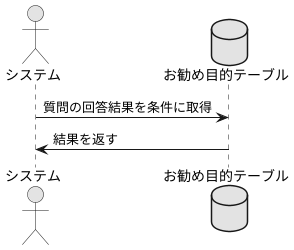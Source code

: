 @startuml

skinparam monochrome true

actor システム
database お勧め目的テーブル as DB

システム -> DB : 質問の回答結果を条件に取得
システム <- DB : 結果を返す

@enduml